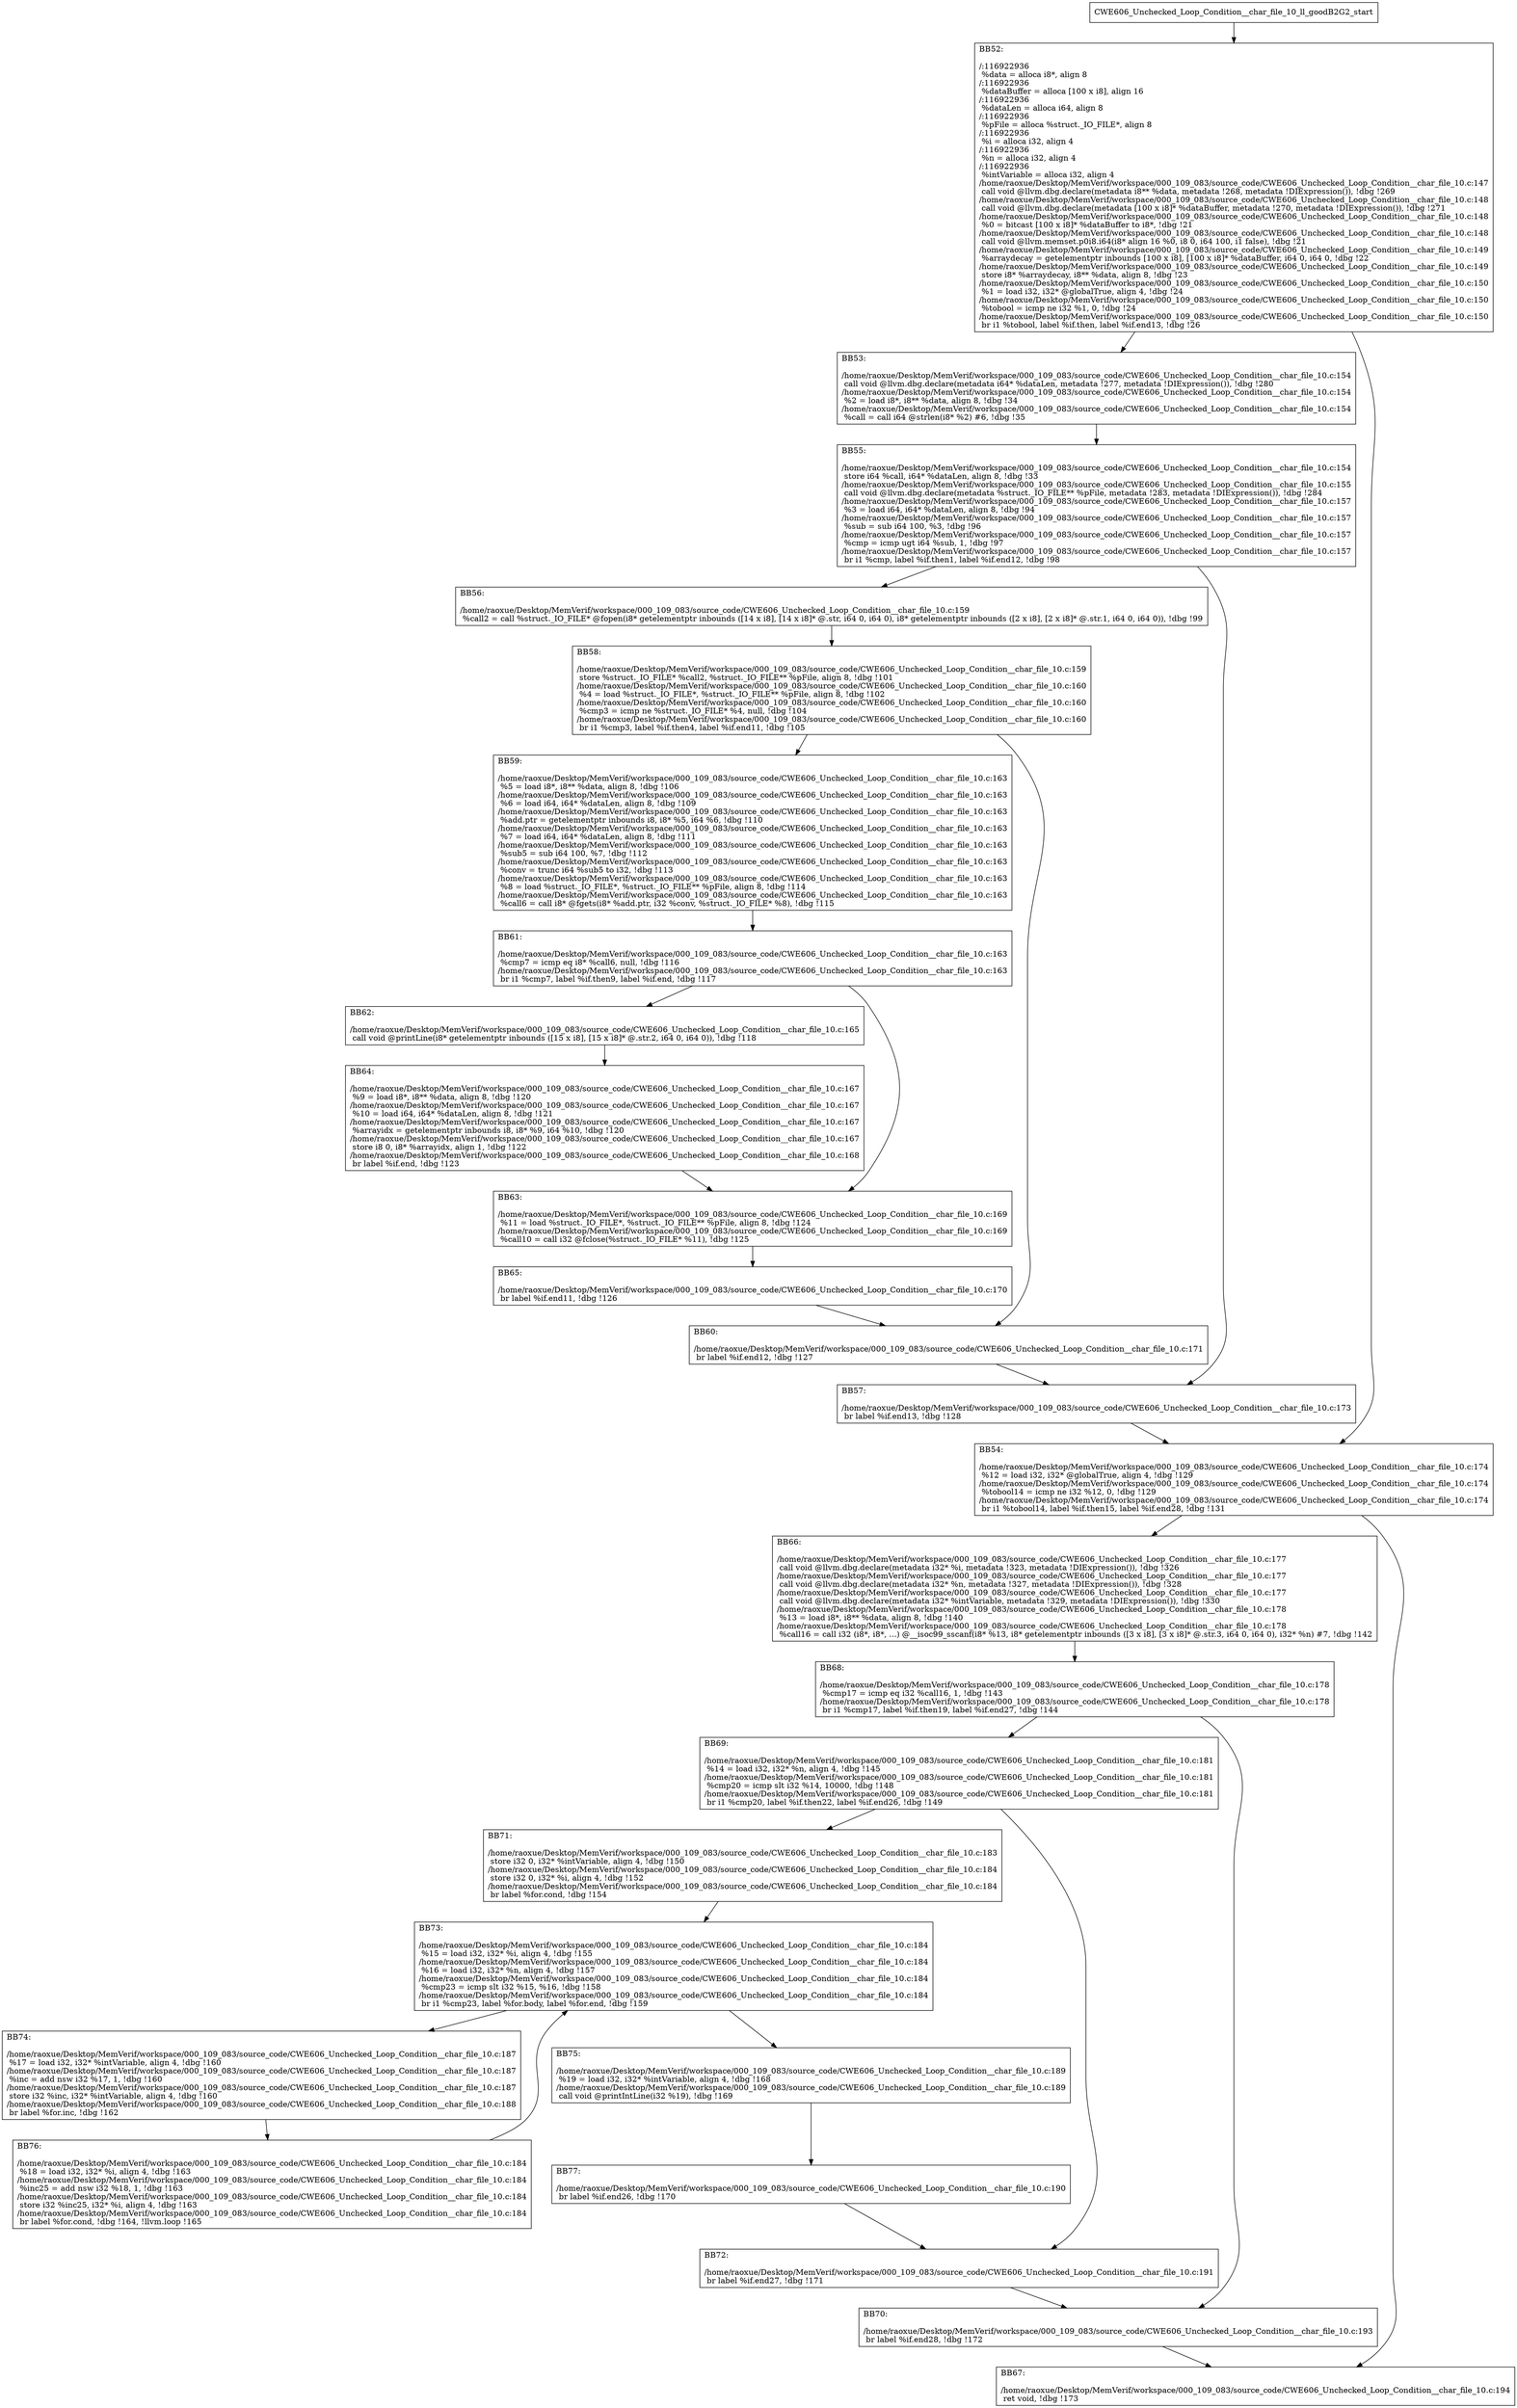 digraph "CFG for'CWE606_Unchecked_Loop_Condition__char_file_10_ll_goodB2G2' function" {
	BBCWE606_Unchecked_Loop_Condition__char_file_10_ll_goodB2G2_start[shape=record,label="{CWE606_Unchecked_Loop_Condition__char_file_10_ll_goodB2G2_start}"];
	BBCWE606_Unchecked_Loop_Condition__char_file_10_ll_goodB2G2_start-> CWE606_Unchecked_Loop_Condition__char_file_10_ll_goodB2G2BB52;
	CWE606_Unchecked_Loop_Condition__char_file_10_ll_goodB2G2BB52 [shape=record, label="{BB52:\l\l/:116922936\l
  %data = alloca i8*, align 8\l
/:116922936\l
  %dataBuffer = alloca [100 x i8], align 16\l
/:116922936\l
  %dataLen = alloca i64, align 8\l
/:116922936\l
  %pFile = alloca %struct._IO_FILE*, align 8\l
/:116922936\l
  %i = alloca i32, align 4\l
/:116922936\l
  %n = alloca i32, align 4\l
/:116922936\l
  %intVariable = alloca i32, align 4\l
/home/raoxue/Desktop/MemVerif/workspace/000_109_083/source_code/CWE606_Unchecked_Loop_Condition__char_file_10.c:147\l
  call void @llvm.dbg.declare(metadata i8** %data, metadata !268, metadata !DIExpression()), !dbg !269\l
/home/raoxue/Desktop/MemVerif/workspace/000_109_083/source_code/CWE606_Unchecked_Loop_Condition__char_file_10.c:148\l
  call void @llvm.dbg.declare(metadata [100 x i8]* %dataBuffer, metadata !270, metadata !DIExpression()), !dbg !271\l
/home/raoxue/Desktop/MemVerif/workspace/000_109_083/source_code/CWE606_Unchecked_Loop_Condition__char_file_10.c:148\l
  %0 = bitcast [100 x i8]* %dataBuffer to i8*, !dbg !21\l
/home/raoxue/Desktop/MemVerif/workspace/000_109_083/source_code/CWE606_Unchecked_Loop_Condition__char_file_10.c:148\l
  call void @llvm.memset.p0i8.i64(i8* align 16 %0, i8 0, i64 100, i1 false), !dbg !21\l
/home/raoxue/Desktop/MemVerif/workspace/000_109_083/source_code/CWE606_Unchecked_Loop_Condition__char_file_10.c:149\l
  %arraydecay = getelementptr inbounds [100 x i8], [100 x i8]* %dataBuffer, i64 0, i64 0, !dbg !22\l
/home/raoxue/Desktop/MemVerif/workspace/000_109_083/source_code/CWE606_Unchecked_Loop_Condition__char_file_10.c:149\l
  store i8* %arraydecay, i8** %data, align 8, !dbg !23\l
/home/raoxue/Desktop/MemVerif/workspace/000_109_083/source_code/CWE606_Unchecked_Loop_Condition__char_file_10.c:150\l
  %1 = load i32, i32* @globalTrue, align 4, !dbg !24\l
/home/raoxue/Desktop/MemVerif/workspace/000_109_083/source_code/CWE606_Unchecked_Loop_Condition__char_file_10.c:150\l
  %tobool = icmp ne i32 %1, 0, !dbg !24\l
/home/raoxue/Desktop/MemVerif/workspace/000_109_083/source_code/CWE606_Unchecked_Loop_Condition__char_file_10.c:150\l
  br i1 %tobool, label %if.then, label %if.end13, !dbg !26\l
}"];
	CWE606_Unchecked_Loop_Condition__char_file_10_ll_goodB2G2BB52-> CWE606_Unchecked_Loop_Condition__char_file_10_ll_goodB2G2BB53;
	CWE606_Unchecked_Loop_Condition__char_file_10_ll_goodB2G2BB52-> CWE606_Unchecked_Loop_Condition__char_file_10_ll_goodB2G2BB54;
	CWE606_Unchecked_Loop_Condition__char_file_10_ll_goodB2G2BB53 [shape=record, label="{BB53:\l\l/home/raoxue/Desktop/MemVerif/workspace/000_109_083/source_code/CWE606_Unchecked_Loop_Condition__char_file_10.c:154\l
  call void @llvm.dbg.declare(metadata i64* %dataLen, metadata !277, metadata !DIExpression()), !dbg !280\l
/home/raoxue/Desktop/MemVerif/workspace/000_109_083/source_code/CWE606_Unchecked_Loop_Condition__char_file_10.c:154\l
  %2 = load i8*, i8** %data, align 8, !dbg !34\l
/home/raoxue/Desktop/MemVerif/workspace/000_109_083/source_code/CWE606_Unchecked_Loop_Condition__char_file_10.c:154\l
  %call = call i64 @strlen(i8* %2) #6, !dbg !35\l
}"];
	CWE606_Unchecked_Loop_Condition__char_file_10_ll_goodB2G2BB53-> CWE606_Unchecked_Loop_Condition__char_file_10_ll_goodB2G2BB55;
	CWE606_Unchecked_Loop_Condition__char_file_10_ll_goodB2G2BB55 [shape=record, label="{BB55:\l\l/home/raoxue/Desktop/MemVerif/workspace/000_109_083/source_code/CWE606_Unchecked_Loop_Condition__char_file_10.c:154\l
  store i64 %call, i64* %dataLen, align 8, !dbg !33\l
/home/raoxue/Desktop/MemVerif/workspace/000_109_083/source_code/CWE606_Unchecked_Loop_Condition__char_file_10.c:155\l
  call void @llvm.dbg.declare(metadata %struct._IO_FILE** %pFile, metadata !283, metadata !DIExpression()), !dbg !284\l
/home/raoxue/Desktop/MemVerif/workspace/000_109_083/source_code/CWE606_Unchecked_Loop_Condition__char_file_10.c:157\l
  %3 = load i64, i64* %dataLen, align 8, !dbg !94\l
/home/raoxue/Desktop/MemVerif/workspace/000_109_083/source_code/CWE606_Unchecked_Loop_Condition__char_file_10.c:157\l
  %sub = sub i64 100, %3, !dbg !96\l
/home/raoxue/Desktop/MemVerif/workspace/000_109_083/source_code/CWE606_Unchecked_Loop_Condition__char_file_10.c:157\l
  %cmp = icmp ugt i64 %sub, 1, !dbg !97\l
/home/raoxue/Desktop/MemVerif/workspace/000_109_083/source_code/CWE606_Unchecked_Loop_Condition__char_file_10.c:157\l
  br i1 %cmp, label %if.then1, label %if.end12, !dbg !98\l
}"];
	CWE606_Unchecked_Loop_Condition__char_file_10_ll_goodB2G2BB55-> CWE606_Unchecked_Loop_Condition__char_file_10_ll_goodB2G2BB56;
	CWE606_Unchecked_Loop_Condition__char_file_10_ll_goodB2G2BB55-> CWE606_Unchecked_Loop_Condition__char_file_10_ll_goodB2G2BB57;
	CWE606_Unchecked_Loop_Condition__char_file_10_ll_goodB2G2BB56 [shape=record, label="{BB56:\l\l/home/raoxue/Desktop/MemVerif/workspace/000_109_083/source_code/CWE606_Unchecked_Loop_Condition__char_file_10.c:159\l
  %call2 = call %struct._IO_FILE* @fopen(i8* getelementptr inbounds ([14 x i8], [14 x i8]* @.str, i64 0, i64 0), i8* getelementptr inbounds ([2 x i8], [2 x i8]* @.str.1, i64 0, i64 0)), !dbg !99\l
}"];
	CWE606_Unchecked_Loop_Condition__char_file_10_ll_goodB2G2BB56-> CWE606_Unchecked_Loop_Condition__char_file_10_ll_goodB2G2BB58;
	CWE606_Unchecked_Loop_Condition__char_file_10_ll_goodB2G2BB58 [shape=record, label="{BB58:\l\l/home/raoxue/Desktop/MemVerif/workspace/000_109_083/source_code/CWE606_Unchecked_Loop_Condition__char_file_10.c:159\l
  store %struct._IO_FILE* %call2, %struct._IO_FILE** %pFile, align 8, !dbg !101\l
/home/raoxue/Desktop/MemVerif/workspace/000_109_083/source_code/CWE606_Unchecked_Loop_Condition__char_file_10.c:160\l
  %4 = load %struct._IO_FILE*, %struct._IO_FILE** %pFile, align 8, !dbg !102\l
/home/raoxue/Desktop/MemVerif/workspace/000_109_083/source_code/CWE606_Unchecked_Loop_Condition__char_file_10.c:160\l
  %cmp3 = icmp ne %struct._IO_FILE* %4, null, !dbg !104\l
/home/raoxue/Desktop/MemVerif/workspace/000_109_083/source_code/CWE606_Unchecked_Loop_Condition__char_file_10.c:160\l
  br i1 %cmp3, label %if.then4, label %if.end11, !dbg !105\l
}"];
	CWE606_Unchecked_Loop_Condition__char_file_10_ll_goodB2G2BB58-> CWE606_Unchecked_Loop_Condition__char_file_10_ll_goodB2G2BB59;
	CWE606_Unchecked_Loop_Condition__char_file_10_ll_goodB2G2BB58-> CWE606_Unchecked_Loop_Condition__char_file_10_ll_goodB2G2BB60;
	CWE606_Unchecked_Loop_Condition__char_file_10_ll_goodB2G2BB59 [shape=record, label="{BB59:\l\l/home/raoxue/Desktop/MemVerif/workspace/000_109_083/source_code/CWE606_Unchecked_Loop_Condition__char_file_10.c:163\l
  %5 = load i8*, i8** %data, align 8, !dbg !106\l
/home/raoxue/Desktop/MemVerif/workspace/000_109_083/source_code/CWE606_Unchecked_Loop_Condition__char_file_10.c:163\l
  %6 = load i64, i64* %dataLen, align 8, !dbg !109\l
/home/raoxue/Desktop/MemVerif/workspace/000_109_083/source_code/CWE606_Unchecked_Loop_Condition__char_file_10.c:163\l
  %add.ptr = getelementptr inbounds i8, i8* %5, i64 %6, !dbg !110\l
/home/raoxue/Desktop/MemVerif/workspace/000_109_083/source_code/CWE606_Unchecked_Loop_Condition__char_file_10.c:163\l
  %7 = load i64, i64* %dataLen, align 8, !dbg !111\l
/home/raoxue/Desktop/MemVerif/workspace/000_109_083/source_code/CWE606_Unchecked_Loop_Condition__char_file_10.c:163\l
  %sub5 = sub i64 100, %7, !dbg !112\l
/home/raoxue/Desktop/MemVerif/workspace/000_109_083/source_code/CWE606_Unchecked_Loop_Condition__char_file_10.c:163\l
  %conv = trunc i64 %sub5 to i32, !dbg !113\l
/home/raoxue/Desktop/MemVerif/workspace/000_109_083/source_code/CWE606_Unchecked_Loop_Condition__char_file_10.c:163\l
  %8 = load %struct._IO_FILE*, %struct._IO_FILE** %pFile, align 8, !dbg !114\l
/home/raoxue/Desktop/MemVerif/workspace/000_109_083/source_code/CWE606_Unchecked_Loop_Condition__char_file_10.c:163\l
  %call6 = call i8* @fgets(i8* %add.ptr, i32 %conv, %struct._IO_FILE* %8), !dbg !115\l
}"];
	CWE606_Unchecked_Loop_Condition__char_file_10_ll_goodB2G2BB59-> CWE606_Unchecked_Loop_Condition__char_file_10_ll_goodB2G2BB61;
	CWE606_Unchecked_Loop_Condition__char_file_10_ll_goodB2G2BB61 [shape=record, label="{BB61:\l\l/home/raoxue/Desktop/MemVerif/workspace/000_109_083/source_code/CWE606_Unchecked_Loop_Condition__char_file_10.c:163\l
  %cmp7 = icmp eq i8* %call6, null, !dbg !116\l
/home/raoxue/Desktop/MemVerif/workspace/000_109_083/source_code/CWE606_Unchecked_Loop_Condition__char_file_10.c:163\l
  br i1 %cmp7, label %if.then9, label %if.end, !dbg !117\l
}"];
	CWE606_Unchecked_Loop_Condition__char_file_10_ll_goodB2G2BB61-> CWE606_Unchecked_Loop_Condition__char_file_10_ll_goodB2G2BB62;
	CWE606_Unchecked_Loop_Condition__char_file_10_ll_goodB2G2BB61-> CWE606_Unchecked_Loop_Condition__char_file_10_ll_goodB2G2BB63;
	CWE606_Unchecked_Loop_Condition__char_file_10_ll_goodB2G2BB62 [shape=record, label="{BB62:\l\l/home/raoxue/Desktop/MemVerif/workspace/000_109_083/source_code/CWE606_Unchecked_Loop_Condition__char_file_10.c:165\l
  call void @printLine(i8* getelementptr inbounds ([15 x i8], [15 x i8]* @.str.2, i64 0, i64 0)), !dbg !118\l
}"];
	CWE606_Unchecked_Loop_Condition__char_file_10_ll_goodB2G2BB62-> CWE606_Unchecked_Loop_Condition__char_file_10_ll_goodB2G2BB64;
	CWE606_Unchecked_Loop_Condition__char_file_10_ll_goodB2G2BB64 [shape=record, label="{BB64:\l\l/home/raoxue/Desktop/MemVerif/workspace/000_109_083/source_code/CWE606_Unchecked_Loop_Condition__char_file_10.c:167\l
  %9 = load i8*, i8** %data, align 8, !dbg !120\l
/home/raoxue/Desktop/MemVerif/workspace/000_109_083/source_code/CWE606_Unchecked_Loop_Condition__char_file_10.c:167\l
  %10 = load i64, i64* %dataLen, align 8, !dbg !121\l
/home/raoxue/Desktop/MemVerif/workspace/000_109_083/source_code/CWE606_Unchecked_Loop_Condition__char_file_10.c:167\l
  %arrayidx = getelementptr inbounds i8, i8* %9, i64 %10, !dbg !120\l
/home/raoxue/Desktop/MemVerif/workspace/000_109_083/source_code/CWE606_Unchecked_Loop_Condition__char_file_10.c:167\l
  store i8 0, i8* %arrayidx, align 1, !dbg !122\l
/home/raoxue/Desktop/MemVerif/workspace/000_109_083/source_code/CWE606_Unchecked_Loop_Condition__char_file_10.c:168\l
  br label %if.end, !dbg !123\l
}"];
	CWE606_Unchecked_Loop_Condition__char_file_10_ll_goodB2G2BB64-> CWE606_Unchecked_Loop_Condition__char_file_10_ll_goodB2G2BB63;
	CWE606_Unchecked_Loop_Condition__char_file_10_ll_goodB2G2BB63 [shape=record, label="{BB63:\l\l/home/raoxue/Desktop/MemVerif/workspace/000_109_083/source_code/CWE606_Unchecked_Loop_Condition__char_file_10.c:169\l
  %11 = load %struct._IO_FILE*, %struct._IO_FILE** %pFile, align 8, !dbg !124\l
/home/raoxue/Desktop/MemVerif/workspace/000_109_083/source_code/CWE606_Unchecked_Loop_Condition__char_file_10.c:169\l
  %call10 = call i32 @fclose(%struct._IO_FILE* %11), !dbg !125\l
}"];
	CWE606_Unchecked_Loop_Condition__char_file_10_ll_goodB2G2BB63-> CWE606_Unchecked_Loop_Condition__char_file_10_ll_goodB2G2BB65;
	CWE606_Unchecked_Loop_Condition__char_file_10_ll_goodB2G2BB65 [shape=record, label="{BB65:\l\l/home/raoxue/Desktop/MemVerif/workspace/000_109_083/source_code/CWE606_Unchecked_Loop_Condition__char_file_10.c:170\l
  br label %if.end11, !dbg !126\l
}"];
	CWE606_Unchecked_Loop_Condition__char_file_10_ll_goodB2G2BB65-> CWE606_Unchecked_Loop_Condition__char_file_10_ll_goodB2G2BB60;
	CWE606_Unchecked_Loop_Condition__char_file_10_ll_goodB2G2BB60 [shape=record, label="{BB60:\l\l/home/raoxue/Desktop/MemVerif/workspace/000_109_083/source_code/CWE606_Unchecked_Loop_Condition__char_file_10.c:171\l
  br label %if.end12, !dbg !127\l
}"];
	CWE606_Unchecked_Loop_Condition__char_file_10_ll_goodB2G2BB60-> CWE606_Unchecked_Loop_Condition__char_file_10_ll_goodB2G2BB57;
	CWE606_Unchecked_Loop_Condition__char_file_10_ll_goodB2G2BB57 [shape=record, label="{BB57:\l\l/home/raoxue/Desktop/MemVerif/workspace/000_109_083/source_code/CWE606_Unchecked_Loop_Condition__char_file_10.c:173\l
  br label %if.end13, !dbg !128\l
}"];
	CWE606_Unchecked_Loop_Condition__char_file_10_ll_goodB2G2BB57-> CWE606_Unchecked_Loop_Condition__char_file_10_ll_goodB2G2BB54;
	CWE606_Unchecked_Loop_Condition__char_file_10_ll_goodB2G2BB54 [shape=record, label="{BB54:\l\l/home/raoxue/Desktop/MemVerif/workspace/000_109_083/source_code/CWE606_Unchecked_Loop_Condition__char_file_10.c:174\l
  %12 = load i32, i32* @globalTrue, align 4, !dbg !129\l
/home/raoxue/Desktop/MemVerif/workspace/000_109_083/source_code/CWE606_Unchecked_Loop_Condition__char_file_10.c:174\l
  %tobool14 = icmp ne i32 %12, 0, !dbg !129\l
/home/raoxue/Desktop/MemVerif/workspace/000_109_083/source_code/CWE606_Unchecked_Loop_Condition__char_file_10.c:174\l
  br i1 %tobool14, label %if.then15, label %if.end28, !dbg !131\l
}"];
	CWE606_Unchecked_Loop_Condition__char_file_10_ll_goodB2G2BB54-> CWE606_Unchecked_Loop_Condition__char_file_10_ll_goodB2G2BB66;
	CWE606_Unchecked_Loop_Condition__char_file_10_ll_goodB2G2BB54-> CWE606_Unchecked_Loop_Condition__char_file_10_ll_goodB2G2BB67;
	CWE606_Unchecked_Loop_Condition__char_file_10_ll_goodB2G2BB66 [shape=record, label="{BB66:\l\l/home/raoxue/Desktop/MemVerif/workspace/000_109_083/source_code/CWE606_Unchecked_Loop_Condition__char_file_10.c:177\l
  call void @llvm.dbg.declare(metadata i32* %i, metadata !323, metadata !DIExpression()), !dbg !326\l
/home/raoxue/Desktop/MemVerif/workspace/000_109_083/source_code/CWE606_Unchecked_Loop_Condition__char_file_10.c:177\l
  call void @llvm.dbg.declare(metadata i32* %n, metadata !327, metadata !DIExpression()), !dbg !328\l
/home/raoxue/Desktop/MemVerif/workspace/000_109_083/source_code/CWE606_Unchecked_Loop_Condition__char_file_10.c:177\l
  call void @llvm.dbg.declare(metadata i32* %intVariable, metadata !329, metadata !DIExpression()), !dbg !330\l
/home/raoxue/Desktop/MemVerif/workspace/000_109_083/source_code/CWE606_Unchecked_Loop_Condition__char_file_10.c:178\l
  %13 = load i8*, i8** %data, align 8, !dbg !140\l
/home/raoxue/Desktop/MemVerif/workspace/000_109_083/source_code/CWE606_Unchecked_Loop_Condition__char_file_10.c:178\l
  %call16 = call i32 (i8*, i8*, ...) @__isoc99_sscanf(i8* %13, i8* getelementptr inbounds ([3 x i8], [3 x i8]* @.str.3, i64 0, i64 0), i32* %n) #7, !dbg !142\l
}"];
	CWE606_Unchecked_Loop_Condition__char_file_10_ll_goodB2G2BB66-> CWE606_Unchecked_Loop_Condition__char_file_10_ll_goodB2G2BB68;
	CWE606_Unchecked_Loop_Condition__char_file_10_ll_goodB2G2BB68 [shape=record, label="{BB68:\l\l/home/raoxue/Desktop/MemVerif/workspace/000_109_083/source_code/CWE606_Unchecked_Loop_Condition__char_file_10.c:178\l
  %cmp17 = icmp eq i32 %call16, 1, !dbg !143\l
/home/raoxue/Desktop/MemVerif/workspace/000_109_083/source_code/CWE606_Unchecked_Loop_Condition__char_file_10.c:178\l
  br i1 %cmp17, label %if.then19, label %if.end27, !dbg !144\l
}"];
	CWE606_Unchecked_Loop_Condition__char_file_10_ll_goodB2G2BB68-> CWE606_Unchecked_Loop_Condition__char_file_10_ll_goodB2G2BB69;
	CWE606_Unchecked_Loop_Condition__char_file_10_ll_goodB2G2BB68-> CWE606_Unchecked_Loop_Condition__char_file_10_ll_goodB2G2BB70;
	CWE606_Unchecked_Loop_Condition__char_file_10_ll_goodB2G2BB69 [shape=record, label="{BB69:\l\l/home/raoxue/Desktop/MemVerif/workspace/000_109_083/source_code/CWE606_Unchecked_Loop_Condition__char_file_10.c:181\l
  %14 = load i32, i32* %n, align 4, !dbg !145\l
/home/raoxue/Desktop/MemVerif/workspace/000_109_083/source_code/CWE606_Unchecked_Loop_Condition__char_file_10.c:181\l
  %cmp20 = icmp slt i32 %14, 10000, !dbg !148\l
/home/raoxue/Desktop/MemVerif/workspace/000_109_083/source_code/CWE606_Unchecked_Loop_Condition__char_file_10.c:181\l
  br i1 %cmp20, label %if.then22, label %if.end26, !dbg !149\l
}"];
	CWE606_Unchecked_Loop_Condition__char_file_10_ll_goodB2G2BB69-> CWE606_Unchecked_Loop_Condition__char_file_10_ll_goodB2G2BB71;
	CWE606_Unchecked_Loop_Condition__char_file_10_ll_goodB2G2BB69-> CWE606_Unchecked_Loop_Condition__char_file_10_ll_goodB2G2BB72;
	CWE606_Unchecked_Loop_Condition__char_file_10_ll_goodB2G2BB71 [shape=record, label="{BB71:\l\l/home/raoxue/Desktop/MemVerif/workspace/000_109_083/source_code/CWE606_Unchecked_Loop_Condition__char_file_10.c:183\l
  store i32 0, i32* %intVariable, align 4, !dbg !150\l
/home/raoxue/Desktop/MemVerif/workspace/000_109_083/source_code/CWE606_Unchecked_Loop_Condition__char_file_10.c:184\l
  store i32 0, i32* %i, align 4, !dbg !152\l
/home/raoxue/Desktop/MemVerif/workspace/000_109_083/source_code/CWE606_Unchecked_Loop_Condition__char_file_10.c:184\l
  br label %for.cond, !dbg !154\l
}"];
	CWE606_Unchecked_Loop_Condition__char_file_10_ll_goodB2G2BB71-> CWE606_Unchecked_Loop_Condition__char_file_10_ll_goodB2G2BB73;
	CWE606_Unchecked_Loop_Condition__char_file_10_ll_goodB2G2BB73 [shape=record, label="{BB73:\l\l/home/raoxue/Desktop/MemVerif/workspace/000_109_083/source_code/CWE606_Unchecked_Loop_Condition__char_file_10.c:184\l
  %15 = load i32, i32* %i, align 4, !dbg !155\l
/home/raoxue/Desktop/MemVerif/workspace/000_109_083/source_code/CWE606_Unchecked_Loop_Condition__char_file_10.c:184\l
  %16 = load i32, i32* %n, align 4, !dbg !157\l
/home/raoxue/Desktop/MemVerif/workspace/000_109_083/source_code/CWE606_Unchecked_Loop_Condition__char_file_10.c:184\l
  %cmp23 = icmp slt i32 %15, %16, !dbg !158\l
/home/raoxue/Desktop/MemVerif/workspace/000_109_083/source_code/CWE606_Unchecked_Loop_Condition__char_file_10.c:184\l
  br i1 %cmp23, label %for.body, label %for.end, !dbg !159\l
}"];
	CWE606_Unchecked_Loop_Condition__char_file_10_ll_goodB2G2BB73-> CWE606_Unchecked_Loop_Condition__char_file_10_ll_goodB2G2BB74;
	CWE606_Unchecked_Loop_Condition__char_file_10_ll_goodB2G2BB73-> CWE606_Unchecked_Loop_Condition__char_file_10_ll_goodB2G2BB75;
	CWE606_Unchecked_Loop_Condition__char_file_10_ll_goodB2G2BB74 [shape=record, label="{BB74:\l\l/home/raoxue/Desktop/MemVerif/workspace/000_109_083/source_code/CWE606_Unchecked_Loop_Condition__char_file_10.c:187\l
  %17 = load i32, i32* %intVariable, align 4, !dbg !160\l
/home/raoxue/Desktop/MemVerif/workspace/000_109_083/source_code/CWE606_Unchecked_Loop_Condition__char_file_10.c:187\l
  %inc = add nsw i32 %17, 1, !dbg !160\l
/home/raoxue/Desktop/MemVerif/workspace/000_109_083/source_code/CWE606_Unchecked_Loop_Condition__char_file_10.c:187\l
  store i32 %inc, i32* %intVariable, align 4, !dbg !160\l
/home/raoxue/Desktop/MemVerif/workspace/000_109_083/source_code/CWE606_Unchecked_Loop_Condition__char_file_10.c:188\l
  br label %for.inc, !dbg !162\l
}"];
	CWE606_Unchecked_Loop_Condition__char_file_10_ll_goodB2G2BB74-> CWE606_Unchecked_Loop_Condition__char_file_10_ll_goodB2G2BB76;
	CWE606_Unchecked_Loop_Condition__char_file_10_ll_goodB2G2BB76 [shape=record, label="{BB76:\l\l/home/raoxue/Desktop/MemVerif/workspace/000_109_083/source_code/CWE606_Unchecked_Loop_Condition__char_file_10.c:184\l
  %18 = load i32, i32* %i, align 4, !dbg !163\l
/home/raoxue/Desktop/MemVerif/workspace/000_109_083/source_code/CWE606_Unchecked_Loop_Condition__char_file_10.c:184\l
  %inc25 = add nsw i32 %18, 1, !dbg !163\l
/home/raoxue/Desktop/MemVerif/workspace/000_109_083/source_code/CWE606_Unchecked_Loop_Condition__char_file_10.c:184\l
  store i32 %inc25, i32* %i, align 4, !dbg !163\l
/home/raoxue/Desktop/MemVerif/workspace/000_109_083/source_code/CWE606_Unchecked_Loop_Condition__char_file_10.c:184\l
  br label %for.cond, !dbg !164, !llvm.loop !165\l
}"];
	CWE606_Unchecked_Loop_Condition__char_file_10_ll_goodB2G2BB76-> CWE606_Unchecked_Loop_Condition__char_file_10_ll_goodB2G2BB73;
	CWE606_Unchecked_Loop_Condition__char_file_10_ll_goodB2G2BB75 [shape=record, label="{BB75:\l\l/home/raoxue/Desktop/MemVerif/workspace/000_109_083/source_code/CWE606_Unchecked_Loop_Condition__char_file_10.c:189\l
  %19 = load i32, i32* %intVariable, align 4, !dbg !168\l
/home/raoxue/Desktop/MemVerif/workspace/000_109_083/source_code/CWE606_Unchecked_Loop_Condition__char_file_10.c:189\l
  call void @printIntLine(i32 %19), !dbg !169\l
}"];
	CWE606_Unchecked_Loop_Condition__char_file_10_ll_goodB2G2BB75-> CWE606_Unchecked_Loop_Condition__char_file_10_ll_goodB2G2BB77;
	CWE606_Unchecked_Loop_Condition__char_file_10_ll_goodB2G2BB77 [shape=record, label="{BB77:\l\l/home/raoxue/Desktop/MemVerif/workspace/000_109_083/source_code/CWE606_Unchecked_Loop_Condition__char_file_10.c:190\l
  br label %if.end26, !dbg !170\l
}"];
	CWE606_Unchecked_Loop_Condition__char_file_10_ll_goodB2G2BB77-> CWE606_Unchecked_Loop_Condition__char_file_10_ll_goodB2G2BB72;
	CWE606_Unchecked_Loop_Condition__char_file_10_ll_goodB2G2BB72 [shape=record, label="{BB72:\l\l/home/raoxue/Desktop/MemVerif/workspace/000_109_083/source_code/CWE606_Unchecked_Loop_Condition__char_file_10.c:191\l
  br label %if.end27, !dbg !171\l
}"];
	CWE606_Unchecked_Loop_Condition__char_file_10_ll_goodB2G2BB72-> CWE606_Unchecked_Loop_Condition__char_file_10_ll_goodB2G2BB70;
	CWE606_Unchecked_Loop_Condition__char_file_10_ll_goodB2G2BB70 [shape=record, label="{BB70:\l\l/home/raoxue/Desktop/MemVerif/workspace/000_109_083/source_code/CWE606_Unchecked_Loop_Condition__char_file_10.c:193\l
  br label %if.end28, !dbg !172\l
}"];
	CWE606_Unchecked_Loop_Condition__char_file_10_ll_goodB2G2BB70-> CWE606_Unchecked_Loop_Condition__char_file_10_ll_goodB2G2BB67;
	CWE606_Unchecked_Loop_Condition__char_file_10_ll_goodB2G2BB67 [shape=record, label="{BB67:\l\l/home/raoxue/Desktop/MemVerif/workspace/000_109_083/source_code/CWE606_Unchecked_Loop_Condition__char_file_10.c:194\l
  ret void, !dbg !173\l
}"];
}
